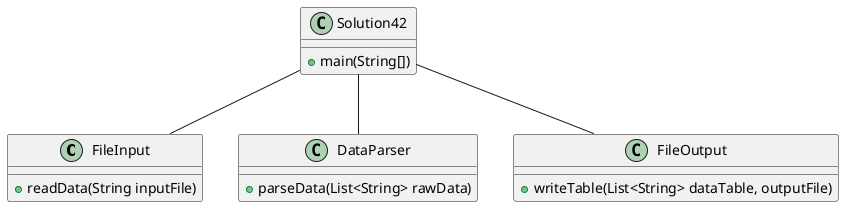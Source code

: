 @startuml

class FileInput {
  +readData(String inputFile)
}

class DataParser {
  +parseData(List<String> rawData)
}

class FileOutput {
  +writeTable(List<String> dataTable, outputFile)
}

class Solution42 {
+main(String[])
}

Solution42 -- FileInput
Solution42 -- DataParser
Solution42 -- FileOutput


@enduml